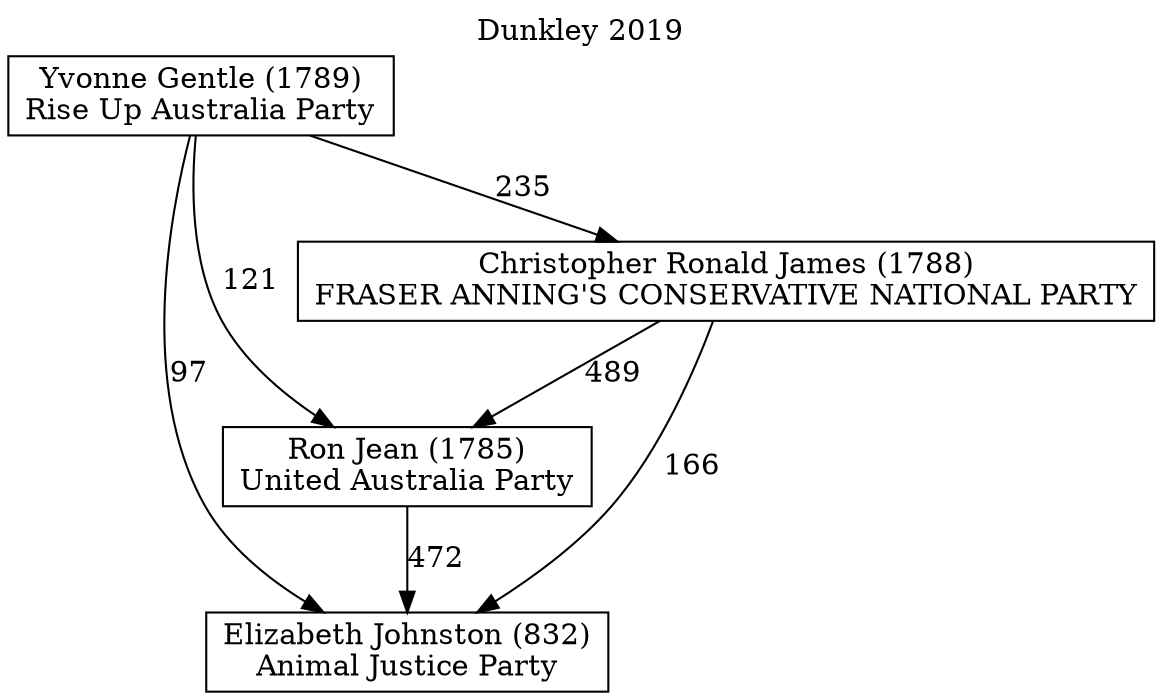 // House preference flow
digraph "Elizabeth Johnston (832)_Dunkley_2019" {
	graph [label="Dunkley 2019" labelloc=t mclimit=2]
	node [shape=box]
	"Elizabeth Johnston (832)" [label="Elizabeth Johnston (832)
Animal Justice Party"]
	"Ron Jean (1785)" [label="Ron Jean (1785)
United Australia Party"]
	"Christopher Ronald James (1788)" [label="Christopher Ronald James (1788)
FRASER ANNING'S CONSERVATIVE NATIONAL PARTY"]
	"Yvonne Gentle (1789)" [label="Yvonne Gentle (1789)
Rise Up Australia Party"]
	"Ron Jean (1785)" -> "Elizabeth Johnston (832)" [label=472]
	"Christopher Ronald James (1788)" -> "Ron Jean (1785)" [label=489]
	"Yvonne Gentle (1789)" -> "Christopher Ronald James (1788)" [label=235]
	"Christopher Ronald James (1788)" -> "Elizabeth Johnston (832)" [label=166]
	"Yvonne Gentle (1789)" -> "Elizabeth Johnston (832)" [label=97]
	"Yvonne Gentle (1789)" -> "Ron Jean (1785)" [label=121]
}
